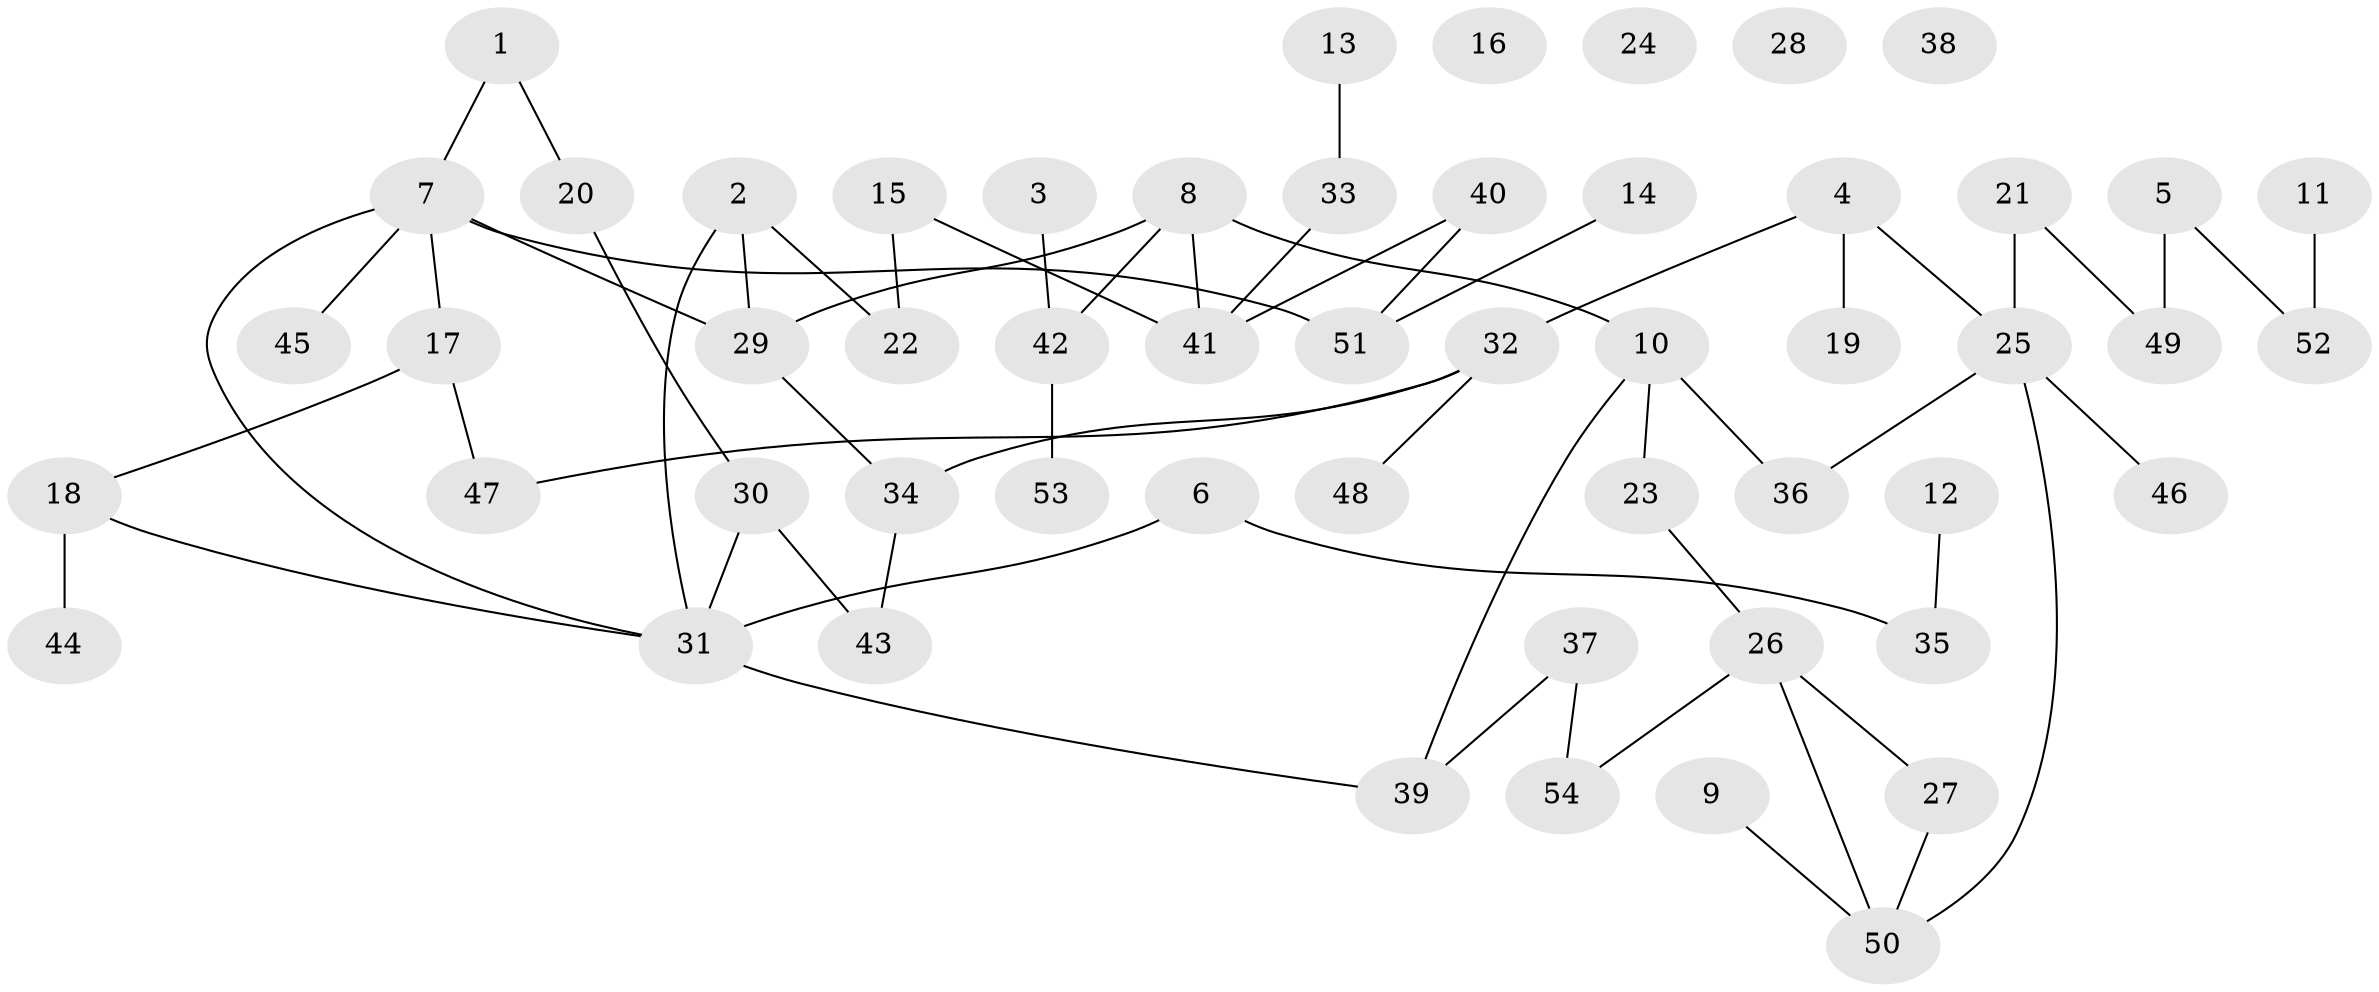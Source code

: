 // coarse degree distribution, {2: 0.2972972972972973, 8: 0.02702702702702703, 1: 0.24324324324324326, 3: 0.1891891891891892, 5: 0.05405405405405406, 6: 0.02702702702702703, 4: 0.05405405405405406, 0: 0.10810810810810811}
// Generated by graph-tools (version 1.1) at 2025/16/03/04/25 18:16:45]
// undirected, 54 vertices, 61 edges
graph export_dot {
graph [start="1"]
  node [color=gray90,style=filled];
  1;
  2;
  3;
  4;
  5;
  6;
  7;
  8;
  9;
  10;
  11;
  12;
  13;
  14;
  15;
  16;
  17;
  18;
  19;
  20;
  21;
  22;
  23;
  24;
  25;
  26;
  27;
  28;
  29;
  30;
  31;
  32;
  33;
  34;
  35;
  36;
  37;
  38;
  39;
  40;
  41;
  42;
  43;
  44;
  45;
  46;
  47;
  48;
  49;
  50;
  51;
  52;
  53;
  54;
  1 -- 7;
  1 -- 20;
  2 -- 22;
  2 -- 29;
  2 -- 31;
  3 -- 42;
  4 -- 19;
  4 -- 25;
  4 -- 32;
  5 -- 49;
  5 -- 52;
  6 -- 31;
  6 -- 35;
  7 -- 17;
  7 -- 29;
  7 -- 31;
  7 -- 45;
  7 -- 51;
  8 -- 10;
  8 -- 29;
  8 -- 41;
  8 -- 42;
  9 -- 50;
  10 -- 23;
  10 -- 36;
  10 -- 39;
  11 -- 52;
  12 -- 35;
  13 -- 33;
  14 -- 51;
  15 -- 22;
  15 -- 41;
  17 -- 18;
  17 -- 47;
  18 -- 31;
  18 -- 44;
  20 -- 30;
  21 -- 25;
  21 -- 49;
  23 -- 26;
  25 -- 36;
  25 -- 46;
  25 -- 50;
  26 -- 27;
  26 -- 50;
  26 -- 54;
  27 -- 50;
  29 -- 34;
  30 -- 31;
  30 -- 43;
  31 -- 39;
  32 -- 34;
  32 -- 47;
  32 -- 48;
  33 -- 41;
  34 -- 43;
  37 -- 39;
  37 -- 54;
  40 -- 41;
  40 -- 51;
  42 -- 53;
}

